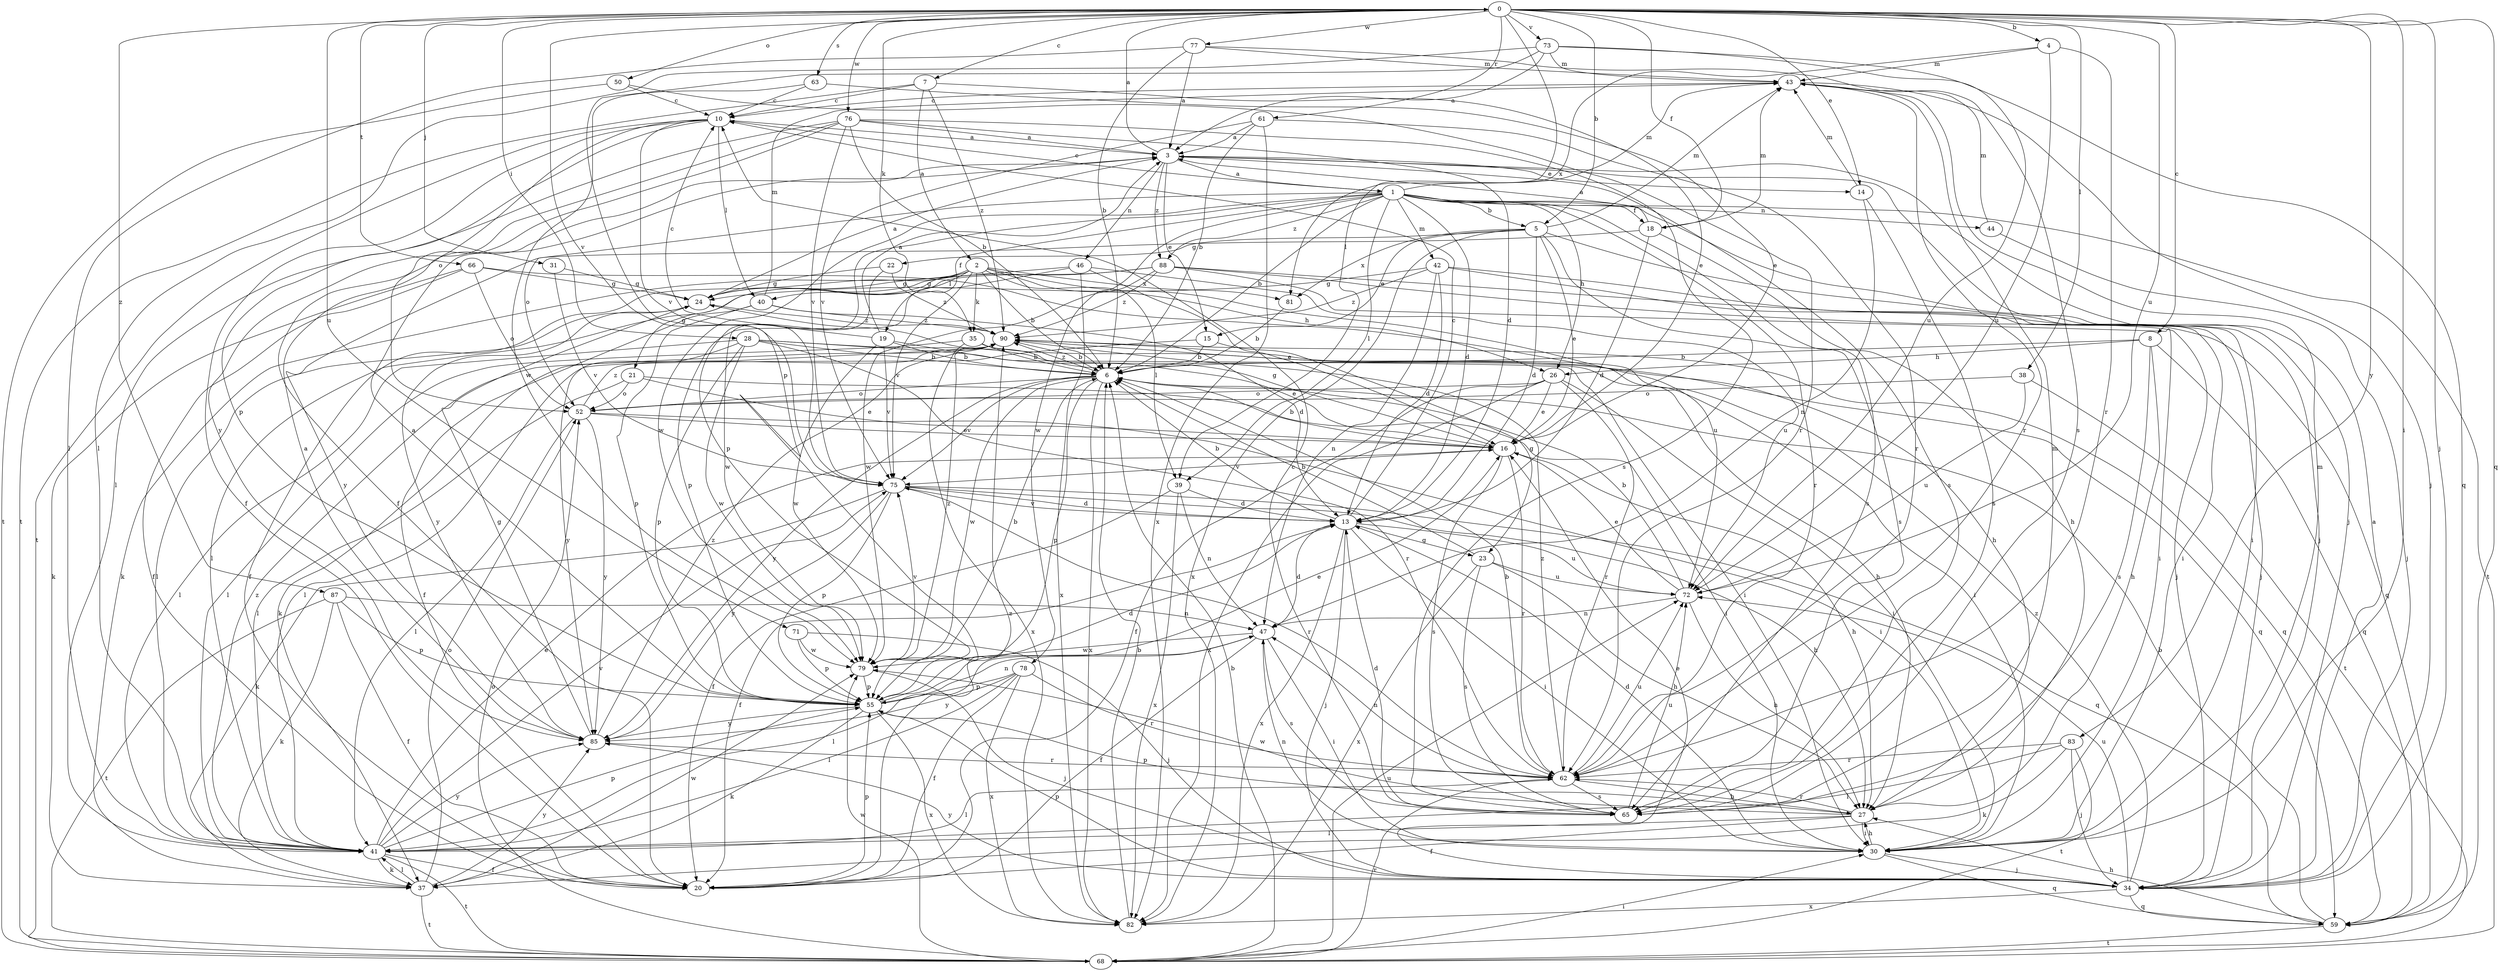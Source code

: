 strict digraph  {
0;
1;
2;
3;
4;
5;
6;
7;
8;
10;
13;
14;
15;
16;
18;
19;
20;
21;
22;
23;
24;
26;
27;
28;
30;
31;
34;
35;
37;
38;
39;
40;
41;
42;
43;
44;
46;
47;
50;
52;
55;
59;
61;
62;
63;
65;
66;
68;
71;
72;
73;
75;
76;
77;
78;
79;
81;
82;
83;
85;
87;
88;
90;
0 -> 4  [label=b];
0 -> 5  [label=b];
0 -> 7  [label=c];
0 -> 8  [label=c];
0 -> 14  [label=e];
0 -> 18  [label=f];
0 -> 28  [label=i];
0 -> 30  [label=i];
0 -> 31  [label=j];
0 -> 34  [label=j];
0 -> 35  [label=k];
0 -> 38  [label=l];
0 -> 39  [label=l];
0 -> 50  [label=o];
0 -> 59  [label=q];
0 -> 61  [label=r];
0 -> 63  [label=s];
0 -> 66  [label=t];
0 -> 71  [label=u];
0 -> 72  [label=u];
0 -> 73  [label=v];
0 -> 75  [label=v];
0 -> 76  [label=w];
0 -> 77  [label=w];
0 -> 83  [label=y];
0 -> 87  [label=z];
1 -> 5  [label=b];
1 -> 6  [label=b];
1 -> 10  [label=c];
1 -> 13  [label=d];
1 -> 18  [label=f];
1 -> 19  [label=f];
1 -> 26  [label=h];
1 -> 34  [label=j];
1 -> 39  [label=l];
1 -> 42  [label=m];
1 -> 43  [label=m];
1 -> 44  [label=n];
1 -> 52  [label=o];
1 -> 55  [label=p];
1 -> 62  [label=r];
1 -> 65  [label=s];
1 -> 68  [label=t];
1 -> 78  [label=w];
1 -> 79  [label=w];
1 -> 88  [label=z];
2 -> 6  [label=b];
2 -> 20  [label=f];
2 -> 21  [label=g];
2 -> 26  [label=h];
2 -> 35  [label=k];
2 -> 37  [label=k];
2 -> 39  [label=l];
2 -> 40  [label=l];
2 -> 72  [label=u];
2 -> 75  [label=v];
2 -> 81  [label=x];
3 -> 0  [label=a];
3 -> 1  [label=a];
3 -> 14  [label=e];
3 -> 15  [label=e];
3 -> 34  [label=j];
3 -> 46  [label=n];
3 -> 65  [label=s];
3 -> 88  [label=z];
4 -> 43  [label=m];
4 -> 62  [label=r];
4 -> 72  [label=u];
4 -> 81  [label=x];
5 -> 13  [label=d];
5 -> 15  [label=e];
5 -> 16  [label=e];
5 -> 22  [label=g];
5 -> 30  [label=i];
5 -> 43  [label=m];
5 -> 65  [label=s];
5 -> 81  [label=x];
5 -> 82  [label=x];
6 -> 52  [label=o];
6 -> 55  [label=p];
6 -> 75  [label=v];
6 -> 79  [label=w];
6 -> 82  [label=x];
6 -> 85  [label=y];
6 -> 90  [label=z];
7 -> 2  [label=a];
7 -> 10  [label=c];
7 -> 16  [label=e];
7 -> 68  [label=t];
7 -> 90  [label=z];
8 -> 6  [label=b];
8 -> 26  [label=h];
8 -> 27  [label=h];
8 -> 59  [label=q];
8 -> 65  [label=s];
10 -> 3  [label=a];
10 -> 20  [label=f];
10 -> 40  [label=l];
10 -> 52  [label=o];
10 -> 55  [label=p];
10 -> 68  [label=t];
10 -> 75  [label=v];
13 -> 6  [label=b];
13 -> 10  [label=c];
13 -> 20  [label=f];
13 -> 23  [label=g];
13 -> 30  [label=i];
13 -> 34  [label=j];
13 -> 72  [label=u];
13 -> 75  [label=v];
13 -> 82  [label=x];
14 -> 43  [label=m];
14 -> 47  [label=n];
14 -> 65  [label=s];
15 -> 6  [label=b];
15 -> 23  [label=g];
15 -> 41  [label=l];
16 -> 6  [label=b];
16 -> 24  [label=g];
16 -> 27  [label=h];
16 -> 62  [label=r];
16 -> 65  [label=s];
16 -> 75  [label=v];
18 -> 3  [label=a];
18 -> 13  [label=d];
18 -> 27  [label=h];
18 -> 43  [label=m];
18 -> 85  [label=y];
19 -> 3  [label=a];
19 -> 6  [label=b];
19 -> 10  [label=c];
19 -> 16  [label=e];
19 -> 75  [label=v];
19 -> 79  [label=w];
20 -> 55  [label=p];
20 -> 90  [label=z];
21 -> 16  [label=e];
21 -> 30  [label=i];
21 -> 41  [label=l];
21 -> 52  [label=o];
22 -> 24  [label=g];
22 -> 79  [label=w];
22 -> 90  [label=z];
23 -> 6  [label=b];
23 -> 27  [label=h];
23 -> 65  [label=s];
23 -> 72  [label=u];
23 -> 82  [label=x];
24 -> 3  [label=a];
24 -> 41  [label=l];
24 -> 85  [label=y];
24 -> 90  [label=z];
26 -> 16  [label=e];
26 -> 20  [label=f];
26 -> 30  [label=i];
26 -> 52  [label=o];
26 -> 62  [label=r];
26 -> 82  [label=x];
27 -> 20  [label=f];
27 -> 30  [label=i];
27 -> 41  [label=l];
27 -> 55  [label=p];
27 -> 62  [label=r];
27 -> 79  [label=w];
28 -> 6  [label=b];
28 -> 27  [label=h];
28 -> 30  [label=i];
28 -> 41  [label=l];
28 -> 55  [label=p];
28 -> 62  [label=r];
28 -> 79  [label=w];
28 -> 85  [label=y];
30 -> 13  [label=d];
30 -> 27  [label=h];
30 -> 34  [label=j];
30 -> 43  [label=m];
30 -> 47  [label=n];
30 -> 59  [label=q];
31 -> 24  [label=g];
31 -> 75  [label=v];
34 -> 3  [label=a];
34 -> 16  [label=e];
34 -> 55  [label=p];
34 -> 59  [label=q];
34 -> 72  [label=u];
34 -> 82  [label=x];
34 -> 85  [label=y];
34 -> 90  [label=z];
35 -> 6  [label=b];
35 -> 41  [label=l];
35 -> 59  [label=q];
35 -> 82  [label=x];
37 -> 41  [label=l];
37 -> 52  [label=o];
37 -> 68  [label=t];
37 -> 79  [label=w];
37 -> 85  [label=y];
38 -> 52  [label=o];
38 -> 68  [label=t];
38 -> 72  [label=u];
39 -> 13  [label=d];
39 -> 20  [label=f];
39 -> 47  [label=n];
39 -> 82  [label=x];
40 -> 13  [label=d];
40 -> 20  [label=f];
40 -> 43  [label=m];
40 -> 55  [label=p];
40 -> 90  [label=z];
41 -> 16  [label=e];
41 -> 20  [label=f];
41 -> 37  [label=k];
41 -> 55  [label=p];
41 -> 68  [label=t];
41 -> 75  [label=v];
41 -> 85  [label=y];
41 -> 90  [label=z];
42 -> 13  [label=d];
42 -> 24  [label=g];
42 -> 30  [label=i];
42 -> 34  [label=j];
42 -> 47  [label=n];
42 -> 90  [label=z];
43 -> 10  [label=c];
43 -> 34  [label=j];
43 -> 62  [label=r];
44 -> 34  [label=j];
44 -> 43  [label=m];
46 -> 16  [label=e];
46 -> 24  [label=g];
46 -> 55  [label=p];
46 -> 72  [label=u];
46 -> 82  [label=x];
47 -> 13  [label=d];
47 -> 20  [label=f];
47 -> 30  [label=i];
47 -> 41  [label=l];
47 -> 65  [label=s];
47 -> 79  [label=w];
50 -> 10  [label=c];
50 -> 62  [label=r];
50 -> 68  [label=t];
52 -> 16  [label=e];
52 -> 30  [label=i];
52 -> 41  [label=l];
52 -> 85  [label=y];
52 -> 90  [label=z];
55 -> 3  [label=a];
55 -> 13  [label=d];
55 -> 16  [label=e];
55 -> 37  [label=k];
55 -> 47  [label=n];
55 -> 82  [label=x];
55 -> 85  [label=y];
59 -> 6  [label=b];
59 -> 27  [label=h];
59 -> 68  [label=t];
61 -> 3  [label=a];
61 -> 6  [label=b];
61 -> 62  [label=r];
61 -> 75  [label=v];
61 -> 82  [label=x];
62 -> 6  [label=b];
62 -> 27  [label=h];
62 -> 41  [label=l];
62 -> 47  [label=n];
62 -> 65  [label=s];
62 -> 72  [label=u];
62 -> 90  [label=z];
63 -> 10  [label=c];
63 -> 16  [label=e];
63 -> 79  [label=w];
65 -> 10  [label=c];
65 -> 13  [label=d];
65 -> 43  [label=m];
65 -> 72  [label=u];
66 -> 20  [label=f];
66 -> 24  [label=g];
66 -> 27  [label=h];
66 -> 37  [label=k];
66 -> 52  [label=o];
68 -> 6  [label=b];
68 -> 30  [label=i];
68 -> 52  [label=o];
68 -> 62  [label=r];
68 -> 72  [label=u];
68 -> 79  [label=w];
71 -> 34  [label=j];
71 -> 55  [label=p];
71 -> 79  [label=w];
72 -> 6  [label=b];
72 -> 16  [label=e];
72 -> 27  [label=h];
72 -> 47  [label=n];
73 -> 3  [label=a];
73 -> 41  [label=l];
73 -> 43  [label=m];
73 -> 55  [label=p];
73 -> 59  [label=q];
73 -> 72  [label=u];
75 -> 13  [label=d];
75 -> 27  [label=h];
75 -> 37  [label=k];
75 -> 55  [label=p];
75 -> 59  [label=q];
75 -> 62  [label=r];
75 -> 85  [label=y];
76 -> 3  [label=a];
76 -> 6  [label=b];
76 -> 13  [label=d];
76 -> 20  [label=f];
76 -> 41  [label=l];
76 -> 65  [label=s];
76 -> 75  [label=v];
76 -> 85  [label=y];
77 -> 3  [label=a];
77 -> 6  [label=b];
77 -> 41  [label=l];
77 -> 43  [label=m];
77 -> 65  [label=s];
78 -> 20  [label=f];
78 -> 41  [label=l];
78 -> 55  [label=p];
78 -> 62  [label=r];
78 -> 82  [label=x];
78 -> 85  [label=y];
79 -> 6  [label=b];
79 -> 34  [label=j];
79 -> 55  [label=p];
79 -> 75  [label=v];
79 -> 90  [label=z];
81 -> 6  [label=b];
82 -> 6  [label=b];
83 -> 34  [label=j];
83 -> 37  [label=k];
83 -> 41  [label=l];
83 -> 62  [label=r];
83 -> 68  [label=t];
85 -> 3  [label=a];
85 -> 24  [label=g];
85 -> 62  [label=r];
85 -> 90  [label=z];
87 -> 20  [label=f];
87 -> 37  [label=k];
87 -> 47  [label=n];
87 -> 55  [label=p];
87 -> 68  [label=t];
88 -> 24  [label=g];
88 -> 30  [label=i];
88 -> 34  [label=j];
88 -> 41  [label=l];
88 -> 59  [label=q];
88 -> 79  [label=w];
88 -> 90  [label=z];
90 -> 6  [label=b];
90 -> 30  [label=i];
90 -> 37  [label=k];
90 -> 59  [label=q];
}
